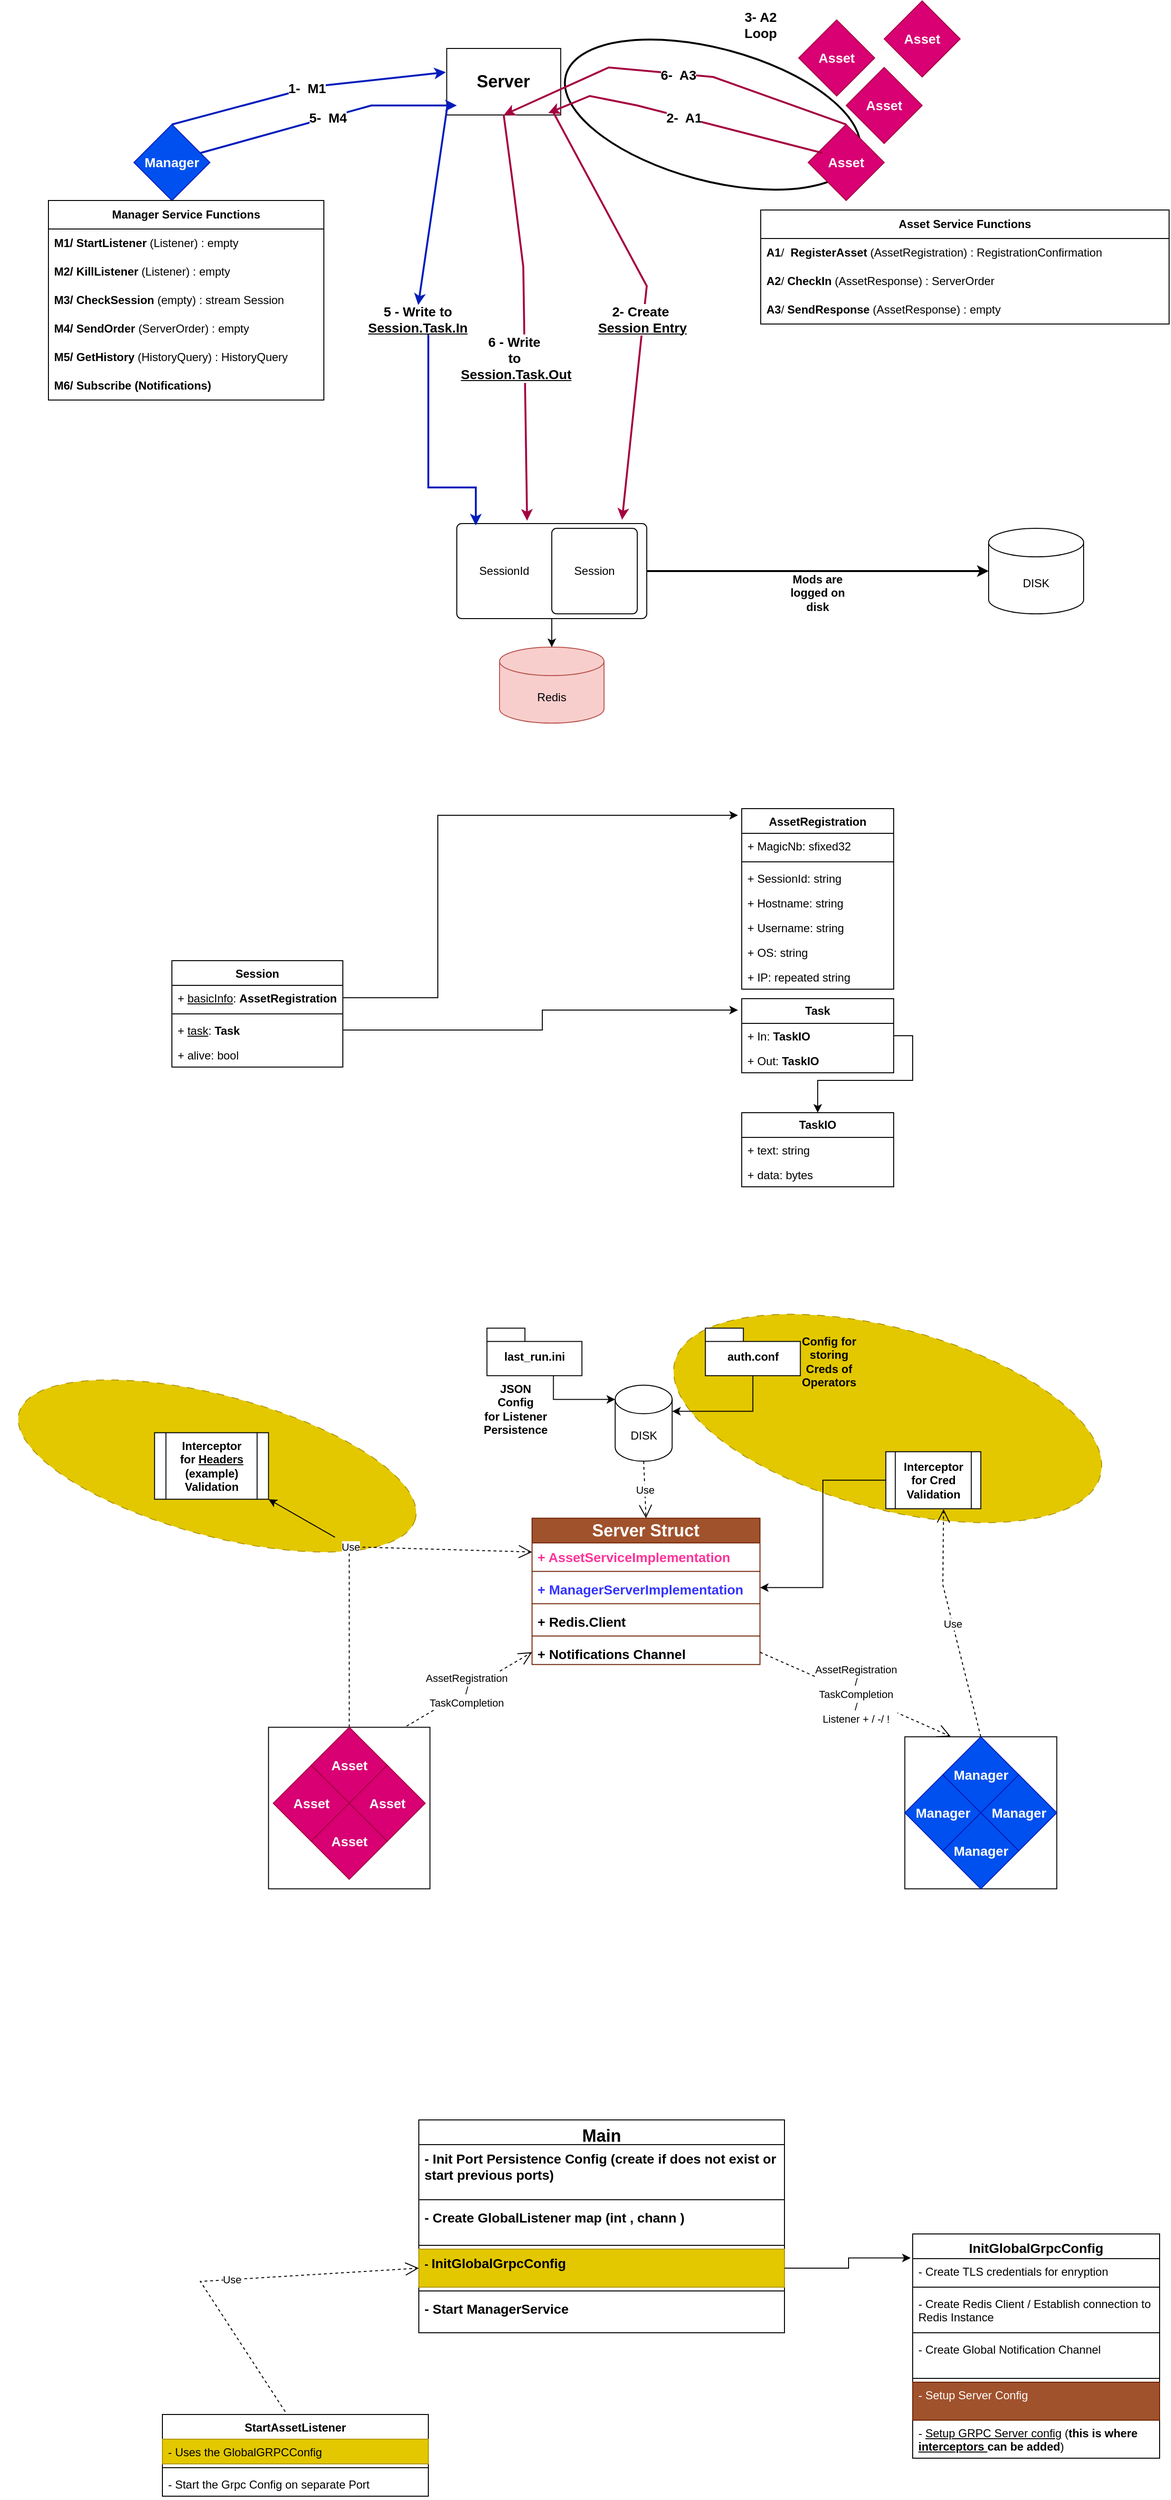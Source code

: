<mxfile version="26.0.7">
  <diagram name="Page-1" id="hRhMChCx9f1M_A5U-m7V">
    <mxGraphModel dx="2269" dy="1331" grid="1" gridSize="10" guides="1" tooltips="1" connect="1" arrows="1" fold="1" page="1" pageScale="1" pageWidth="850" pageHeight="1100" math="0" shadow="0">
      <root>
        <mxCell id="0" />
        <mxCell id="1" parent="0" />
        <mxCell id="L1sHhA5e2apgfSQMHmnj-81" value="" style="group" parent="1" vertex="1" connectable="0">
          <mxGeometry x="410" y="900" width="760" height="398" as="geometry" />
        </mxCell>
        <mxCell id="L1sHhA5e2apgfSQMHmnj-44" value="AssetRegistration" style="swimlane;fontStyle=1;align=center;verticalAlign=top;childLayout=stackLayout;horizontal=1;startSize=26;horizontalStack=0;resizeParent=1;resizeParentMax=0;resizeLast=0;collapsible=1;marginBottom=0;whiteSpace=wrap;html=1;movable=1;resizable=1;rotatable=1;deletable=1;editable=1;locked=0;connectable=1;" parent="L1sHhA5e2apgfSQMHmnj-81" vertex="1">
          <mxGeometry x="600" width="160.0" height="190" as="geometry" />
        </mxCell>
        <mxCell id="L1sHhA5e2apgfSQMHmnj-45" value="+ MagicNb: sfixed32" style="text;strokeColor=none;fillColor=none;align=left;verticalAlign=top;spacingLeft=4;spacingRight=4;overflow=hidden;rotatable=1;points=[[0,0.5],[1,0.5]];portConstraint=eastwest;whiteSpace=wrap;html=1;movable=1;resizable=1;deletable=1;editable=1;locked=0;connectable=1;" parent="L1sHhA5e2apgfSQMHmnj-44" vertex="1">
          <mxGeometry y="26" width="160.0" height="26" as="geometry" />
        </mxCell>
        <mxCell id="L1sHhA5e2apgfSQMHmnj-46" value="" style="line;strokeWidth=1;fillColor=none;align=left;verticalAlign=middle;spacingTop=-1;spacingLeft=3;spacingRight=3;rotatable=1;labelPosition=right;points=[];portConstraint=eastwest;strokeColor=inherit;movable=1;resizable=1;deletable=1;editable=1;locked=0;connectable=1;" parent="L1sHhA5e2apgfSQMHmnj-44" vertex="1">
          <mxGeometry y="52" width="160.0" height="8" as="geometry" />
        </mxCell>
        <mxCell id="L1sHhA5e2apgfSQMHmnj-47" value="+ SessionId: string" style="text;strokeColor=none;fillColor=none;align=left;verticalAlign=top;spacingLeft=4;spacingRight=4;overflow=hidden;rotatable=1;points=[[0,0.5],[1,0.5]];portConstraint=eastwest;whiteSpace=wrap;html=1;movable=1;resizable=1;deletable=1;editable=1;locked=0;connectable=1;" parent="L1sHhA5e2apgfSQMHmnj-44" vertex="1">
          <mxGeometry y="60" width="160.0" height="26" as="geometry" />
        </mxCell>
        <mxCell id="L1sHhA5e2apgfSQMHmnj-54" value="+ Hostname: string" style="text;strokeColor=none;fillColor=none;align=left;verticalAlign=top;spacingLeft=4;spacingRight=4;overflow=hidden;rotatable=1;points=[[0,0.5],[1,0.5]];portConstraint=eastwest;whiteSpace=wrap;html=1;movable=1;resizable=1;deletable=1;editable=1;locked=0;connectable=1;" parent="L1sHhA5e2apgfSQMHmnj-44" vertex="1">
          <mxGeometry y="86" width="160.0" height="26" as="geometry" />
        </mxCell>
        <mxCell id="L1sHhA5e2apgfSQMHmnj-56" value="+ Username: string" style="text;strokeColor=none;fillColor=none;align=left;verticalAlign=top;spacingLeft=4;spacingRight=4;overflow=hidden;rotatable=1;points=[[0,0.5],[1,0.5]];portConstraint=eastwest;whiteSpace=wrap;html=1;movable=1;resizable=1;deletable=1;editable=1;locked=0;connectable=1;" parent="L1sHhA5e2apgfSQMHmnj-44" vertex="1">
          <mxGeometry y="112" width="160.0" height="26" as="geometry" />
        </mxCell>
        <mxCell id="L1sHhA5e2apgfSQMHmnj-61" value="+ OS: string" style="text;strokeColor=none;fillColor=none;align=left;verticalAlign=top;spacingLeft=4;spacingRight=4;overflow=hidden;rotatable=1;points=[[0,0.5],[1,0.5]];portConstraint=eastwest;whiteSpace=wrap;html=1;movable=1;resizable=1;deletable=1;editable=1;locked=0;connectable=1;" parent="L1sHhA5e2apgfSQMHmnj-44" vertex="1">
          <mxGeometry y="138" width="160.0" height="26" as="geometry" />
        </mxCell>
        <mxCell id="L1sHhA5e2apgfSQMHmnj-62" value="+ IP: repeated string" style="text;strokeColor=none;fillColor=none;align=left;verticalAlign=top;spacingLeft=4;spacingRight=4;overflow=hidden;rotatable=1;points=[[0,0.5],[1,0.5]];portConstraint=eastwest;whiteSpace=wrap;html=1;movable=1;resizable=1;deletable=1;editable=1;locked=0;connectable=1;" parent="L1sHhA5e2apgfSQMHmnj-44" vertex="1">
          <mxGeometry y="164" width="160.0" height="26" as="geometry" />
        </mxCell>
        <mxCell id="L1sHhA5e2apgfSQMHmnj-48" value="Session" style="swimlane;fontStyle=1;align=center;verticalAlign=top;childLayout=stackLayout;horizontal=1;startSize=26;horizontalStack=0;resizeParent=1;resizeParentMax=0;resizeLast=0;collapsible=1;marginBottom=0;whiteSpace=wrap;html=1;movable=1;resizable=1;rotatable=1;deletable=1;editable=1;locked=0;connectable=1;" parent="L1sHhA5e2apgfSQMHmnj-81" vertex="1">
          <mxGeometry y="160" width="180.0" height="112" as="geometry" />
        </mxCell>
        <mxCell id="L1sHhA5e2apgfSQMHmnj-49" value="+ &lt;u&gt;basicInfo&lt;/u&gt;: &lt;b&gt;AssetRegistration&lt;/b&gt;" style="text;strokeColor=none;fillColor=none;align=left;verticalAlign=top;spacingLeft=4;spacingRight=4;overflow=hidden;rotatable=1;points=[[0,0.5],[1,0.5]];portConstraint=eastwest;whiteSpace=wrap;html=1;movable=1;resizable=1;deletable=1;editable=1;locked=0;connectable=1;" parent="L1sHhA5e2apgfSQMHmnj-48" vertex="1">
          <mxGeometry y="26" width="180.0" height="26" as="geometry" />
        </mxCell>
        <mxCell id="L1sHhA5e2apgfSQMHmnj-50" value="" style="line;strokeWidth=1;fillColor=none;align=left;verticalAlign=middle;spacingTop=-1;spacingLeft=3;spacingRight=3;rotatable=1;labelPosition=right;points=[];portConstraint=eastwest;strokeColor=inherit;movable=1;resizable=1;deletable=1;editable=1;locked=0;connectable=1;" parent="L1sHhA5e2apgfSQMHmnj-48" vertex="1">
          <mxGeometry y="52" width="180.0" height="8" as="geometry" />
        </mxCell>
        <mxCell id="L1sHhA5e2apgfSQMHmnj-51" value="+ &lt;u&gt;task&lt;/u&gt;: &lt;b&gt;Task&lt;/b&gt;" style="text;strokeColor=none;fillColor=none;align=left;verticalAlign=top;spacingLeft=4;spacingRight=4;overflow=hidden;rotatable=1;points=[[0,0.5],[1,0.5]];portConstraint=eastwest;whiteSpace=wrap;html=1;movable=1;resizable=1;deletable=1;editable=1;locked=0;connectable=1;" parent="L1sHhA5e2apgfSQMHmnj-48" vertex="1">
          <mxGeometry y="60" width="180.0" height="26" as="geometry" />
        </mxCell>
        <mxCell id="L1sHhA5e2apgfSQMHmnj-52" value="&lt;div&gt;+ alive: bool&lt;/div&gt;&lt;div&gt;&lt;br&gt;&lt;/div&gt;" style="text;strokeColor=none;fillColor=none;align=left;verticalAlign=top;spacingLeft=4;spacingRight=4;overflow=hidden;rotatable=1;points=[[0,0.5],[1,0.5]];portConstraint=eastwest;whiteSpace=wrap;html=1;movable=1;resizable=1;deletable=1;editable=1;locked=0;connectable=1;" parent="L1sHhA5e2apgfSQMHmnj-48" vertex="1">
          <mxGeometry y="86" width="180.0" height="26" as="geometry" />
        </mxCell>
        <mxCell id="L1sHhA5e2apgfSQMHmnj-65" value="&lt;b&gt;Task&lt;/b&gt;" style="swimlane;fontStyle=0;childLayout=stackLayout;horizontal=1;startSize=26;fillColor=none;horizontalStack=0;resizeParent=1;resizeParentMax=0;resizeLast=0;collapsible=1;marginBottom=0;whiteSpace=wrap;html=1;movable=1;resizable=1;rotatable=1;deletable=1;editable=1;locked=0;connectable=1;" parent="L1sHhA5e2apgfSQMHmnj-81" vertex="1">
          <mxGeometry x="600" y="200" width="160.0" height="78" as="geometry" />
        </mxCell>
        <mxCell id="L1sHhA5e2apgfSQMHmnj-66" value="+ In: &lt;b&gt;TaskIO&lt;/b&gt;" style="text;strokeColor=none;fillColor=none;align=left;verticalAlign=top;spacingLeft=4;spacingRight=4;overflow=hidden;rotatable=1;points=[[0,0.5],[1,0.5]];portConstraint=eastwest;whiteSpace=wrap;html=1;movable=1;resizable=1;deletable=1;editable=1;locked=0;connectable=1;" parent="L1sHhA5e2apgfSQMHmnj-65" vertex="1">
          <mxGeometry y="26" width="160.0" height="26" as="geometry" />
        </mxCell>
        <mxCell id="L1sHhA5e2apgfSQMHmnj-67" value="+ Out: &lt;b&gt;TaskIO&lt;/b&gt;" style="text;strokeColor=none;fillColor=none;align=left;verticalAlign=top;spacingLeft=4;spacingRight=4;overflow=hidden;rotatable=1;points=[[0,0.5],[1,0.5]];portConstraint=eastwest;whiteSpace=wrap;html=1;movable=1;resizable=1;deletable=1;editable=1;locked=0;connectable=1;" parent="L1sHhA5e2apgfSQMHmnj-65" vertex="1">
          <mxGeometry y="52" width="160.0" height="26" as="geometry" />
        </mxCell>
        <mxCell id="L1sHhA5e2apgfSQMHmnj-70" value="&lt;b&gt;TaskIO&lt;/b&gt;" style="swimlane;fontStyle=0;childLayout=stackLayout;horizontal=1;startSize=26;fillColor=none;horizontalStack=0;resizeParent=1;resizeParentMax=0;resizeLast=0;collapsible=1;marginBottom=0;whiteSpace=wrap;html=1;movable=1;resizable=1;rotatable=1;deletable=1;editable=1;locked=0;connectable=1;" parent="L1sHhA5e2apgfSQMHmnj-81" vertex="1">
          <mxGeometry x="600" y="320" width="160.0" height="78" as="geometry" />
        </mxCell>
        <mxCell id="L1sHhA5e2apgfSQMHmnj-71" value="&lt;div&gt;+ text: string&lt;/div&gt;" style="text;strokeColor=none;fillColor=none;align=left;verticalAlign=top;spacingLeft=4;spacingRight=4;overflow=hidden;rotatable=1;points=[[0,0.5],[1,0.5]];portConstraint=eastwest;whiteSpace=wrap;html=1;movable=1;resizable=1;deletable=1;editable=1;locked=0;connectable=1;" parent="L1sHhA5e2apgfSQMHmnj-70" vertex="1">
          <mxGeometry y="26" width="160.0" height="26" as="geometry" />
        </mxCell>
        <mxCell id="L1sHhA5e2apgfSQMHmnj-72" value="+ data: bytes" style="text;strokeColor=none;fillColor=none;align=left;verticalAlign=top;spacingLeft=4;spacingRight=4;overflow=hidden;rotatable=1;points=[[0,0.5],[1,0.5]];portConstraint=eastwest;whiteSpace=wrap;html=1;movable=1;resizable=1;deletable=1;editable=1;locked=0;connectable=1;" parent="L1sHhA5e2apgfSQMHmnj-70" vertex="1">
          <mxGeometry y="52" width="160.0" height="26" as="geometry" />
        </mxCell>
        <mxCell id="L1sHhA5e2apgfSQMHmnj-69" style="edgeStyle=orthogonalEdgeStyle;rounded=0;orthogonalLoop=1;jettySize=auto;html=1;exitX=1;exitY=0.5;exitDx=0;exitDy=0;entryX=0.5;entryY=0;entryDx=0;entryDy=0;movable=1;resizable=1;rotatable=1;deletable=1;editable=1;locked=0;connectable=1;" parent="L1sHhA5e2apgfSQMHmnj-81" source="L1sHhA5e2apgfSQMHmnj-66" target="L1sHhA5e2apgfSQMHmnj-70" edge="1">
          <mxGeometry relative="1" as="geometry">
            <mxPoint x="660" y="330" as="targetPoint" />
          </mxGeometry>
        </mxCell>
        <mxCell id="L1sHhA5e2apgfSQMHmnj-75" style="edgeStyle=orthogonalEdgeStyle;rounded=0;orthogonalLoop=1;jettySize=auto;html=1;exitX=1;exitY=0.5;exitDx=0;exitDy=0;entryX=-0.025;entryY=0.037;entryDx=0;entryDy=0;entryPerimeter=0;movable=1;resizable=1;rotatable=1;deletable=1;editable=1;locked=0;connectable=1;" parent="L1sHhA5e2apgfSQMHmnj-81" source="L1sHhA5e2apgfSQMHmnj-49" target="L1sHhA5e2apgfSQMHmnj-44" edge="1">
          <mxGeometry relative="1" as="geometry">
            <mxPoint x="280" as="targetPoint" />
            <Array as="points">
              <mxPoint x="280" y="199" />
              <mxPoint x="280" y="7" />
            </Array>
          </mxGeometry>
        </mxCell>
        <mxCell id="L1sHhA5e2apgfSQMHmnj-76" style="edgeStyle=orthogonalEdgeStyle;rounded=0;orthogonalLoop=1;jettySize=auto;html=1;exitX=1;exitY=0.5;exitDx=0;exitDy=0;entryX=-0.025;entryY=0.154;entryDx=0;entryDy=0;entryPerimeter=0;movable=1;resizable=1;rotatable=1;deletable=1;editable=1;locked=0;connectable=1;" parent="L1sHhA5e2apgfSQMHmnj-81" source="L1sHhA5e2apgfSQMHmnj-51" target="L1sHhA5e2apgfSQMHmnj-65" edge="1">
          <mxGeometry relative="1" as="geometry" />
        </mxCell>
        <mxCell id="Y-9XcGLkuuKGtZFXTnBI-65" value="" style="group" parent="1" vertex="1" connectable="0">
          <mxGeometry x="280" y="50" width="1180" height="760" as="geometry" />
        </mxCell>
        <mxCell id="L1sHhA5e2apgfSQMHmnj-92" value="" style="ellipse;whiteSpace=wrap;html=1;rotation=15;strokeWidth=2;" parent="Y-9XcGLkuuKGtZFXTnBI-65" vertex="1">
          <mxGeometry x="539.37" y="50" width="320" height="139.24" as="geometry" />
        </mxCell>
        <mxCell id="L1sHhA5e2apgfSQMHmnj-1" value="&lt;font style=&quot;font-size: 18px;&quot;&gt;&lt;b&gt;Server&lt;/b&gt;&lt;/font&gt;" style="rounded=0;whiteSpace=wrap;html=1;" parent="Y-9XcGLkuuKGtZFXTnBI-65" vertex="1">
          <mxGeometry x="419.37" y="50" width="120" height="70" as="geometry" />
        </mxCell>
        <mxCell id="L1sHhA5e2apgfSQMHmnj-2" value="&lt;div&gt;&lt;b&gt;&lt;font style=&quot;font-size: 14px;&quot;&gt;Asset&lt;/font&gt;&lt;/b&gt;&lt;/div&gt;" style="rhombus;whiteSpace=wrap;html=1;fillColor=#d80073;fontColor=#ffffff;strokeColor=#A50040;" parent="Y-9XcGLkuuKGtZFXTnBI-65" vertex="1">
          <mxGeometry x="800" y="130" width="80" height="80" as="geometry" />
        </mxCell>
        <mxCell id="L1sHhA5e2apgfSQMHmnj-3" value="&lt;div&gt;&lt;font style=&quot;font-size: 14px;&quot;&gt;&lt;b&gt;Manager&lt;/b&gt;&lt;/font&gt;&lt;/div&gt;" style="rhombus;whiteSpace=wrap;html=1;fillColor=#0050ef;fontColor=#ffffff;strokeColor=#001DBC;" parent="Y-9XcGLkuuKGtZFXTnBI-65" vertex="1">
          <mxGeometry x="90" y="130" width="80" height="80" as="geometry" />
        </mxCell>
        <mxCell id="L1sHhA5e2apgfSQMHmnj-4" value="Redis" style="shape=cylinder3;whiteSpace=wrap;html=1;boundedLbl=1;backgroundOutline=1;size=15;fillColor=#f8cecc;strokeColor=#b85450;" parent="Y-9XcGLkuuKGtZFXTnBI-65" vertex="1">
          <mxGeometry x="475" y="680" width="110" height="80" as="geometry" />
        </mxCell>
        <UserObject label="&lt;b&gt;Asset Service Functions&lt;/b&gt;" link="https://github.com/maroueneessid/C2-POC/blob/main/proto_defs/common/common.proto" id="L1sHhA5e2apgfSQMHmnj-7">
          <mxCell style="swimlane;fontStyle=0;childLayout=stackLayout;horizontal=1;startSize=30;horizontalStack=0;resizeParent=1;resizeParentMax=0;resizeLast=0;collapsible=1;marginBottom=0;whiteSpace=wrap;html=1;" parent="Y-9XcGLkuuKGtZFXTnBI-65" vertex="1">
            <mxGeometry x="750" y="220" width="430" height="120" as="geometry" />
          </mxCell>
        </UserObject>
        <mxCell id="L1sHhA5e2apgfSQMHmnj-8" value="&lt;b&gt;A1&lt;/b&gt;/&amp;nbsp; &lt;b&gt;RegisterAsset&lt;/b&gt; (AssetRegistration) : RegistrationConfirmation" style="text;strokeColor=none;fillColor=none;align=left;verticalAlign=middle;spacingLeft=4;spacingRight=4;overflow=hidden;points=[[0,0.5],[1,0.5]];portConstraint=eastwest;rotatable=0;whiteSpace=wrap;html=1;" parent="L1sHhA5e2apgfSQMHmnj-7" vertex="1">
          <mxGeometry y="30" width="430" height="30" as="geometry" />
        </mxCell>
        <mxCell id="L1sHhA5e2apgfSQMHmnj-9" value="&lt;b&gt;A2&lt;/b&gt;/ &lt;b&gt;CheckIn&lt;/b&gt; (AssetResponse) : ServerOrder" style="text;strokeColor=none;fillColor=none;align=left;verticalAlign=middle;spacingLeft=4;spacingRight=4;overflow=hidden;points=[[0,0.5],[1,0.5]];portConstraint=eastwest;rotatable=0;whiteSpace=wrap;html=1;" parent="L1sHhA5e2apgfSQMHmnj-7" vertex="1">
          <mxGeometry y="60" width="430" height="30" as="geometry" />
        </mxCell>
        <mxCell id="L1sHhA5e2apgfSQMHmnj-24" value="&lt;b&gt;A3&lt;/b&gt;/ &lt;b&gt;SendResponse &lt;/b&gt;(AssetResponse) : empty" style="text;strokeColor=none;fillColor=none;align=left;verticalAlign=middle;spacingLeft=4;spacingRight=4;overflow=hidden;points=[[0,0.5],[1,0.5]];portConstraint=eastwest;rotatable=0;whiteSpace=wrap;html=1;" parent="L1sHhA5e2apgfSQMHmnj-7" vertex="1">
          <mxGeometry y="90" width="430" height="30" as="geometry" />
        </mxCell>
        <UserObject label="&lt;b&gt;Manager Service Functions&lt;br&gt;&lt;/b&gt;" link="https://github.com/maroueneessid/C2-POC/blob/main/proto_defs/manager/manager.proto" linkTarget="_blank" id="L1sHhA5e2apgfSQMHmnj-11">
          <mxCell style="swimlane;fontStyle=0;childLayout=stackLayout;horizontal=1;startSize=30;horizontalStack=0;resizeParent=1;resizeParentMax=0;resizeLast=0;collapsible=1;marginBottom=0;whiteSpace=wrap;html=1;" parent="Y-9XcGLkuuKGtZFXTnBI-65" vertex="1">
            <mxGeometry y="210" width="290" height="210" as="geometry" />
          </mxCell>
        </UserObject>
        <mxCell id="L1sHhA5e2apgfSQMHmnj-13" value="&lt;b&gt;M1/ StartListener &lt;/b&gt;(Listener) : empty" style="text;strokeColor=none;fillColor=none;align=left;verticalAlign=middle;spacingLeft=4;spacingRight=4;overflow=hidden;points=[[0,0.5],[1,0.5]];portConstraint=eastwest;rotatable=0;whiteSpace=wrap;html=1;" parent="L1sHhA5e2apgfSQMHmnj-11" vertex="1">
          <mxGeometry y="30" width="290" height="30" as="geometry" />
        </mxCell>
        <mxCell id="L1sHhA5e2apgfSQMHmnj-14" value="&lt;b&gt;M2/ KillListener&lt;/b&gt;&lt;b&gt; &lt;/b&gt;(Listener) : empty" style="text;strokeColor=none;fillColor=none;align=left;verticalAlign=middle;spacingLeft=4;spacingRight=4;overflow=hidden;points=[[0,0.5],[1,0.5]];portConstraint=eastwest;rotatable=0;whiteSpace=wrap;html=1;" parent="L1sHhA5e2apgfSQMHmnj-11" vertex="1">
          <mxGeometry y="60" width="290" height="30" as="geometry" />
        </mxCell>
        <mxCell id="L1sHhA5e2apgfSQMHmnj-10" value="&lt;b&gt;M3/ CheckSession &lt;/b&gt;(empty) : stream Session" style="text;strokeColor=none;fillColor=none;align=left;verticalAlign=middle;spacingLeft=4;spacingRight=4;overflow=hidden;points=[[0,0.5],[1,0.5]];portConstraint=eastwest;rotatable=0;whiteSpace=wrap;html=1;" parent="L1sHhA5e2apgfSQMHmnj-11" vertex="1">
          <mxGeometry y="90" width="290" height="30" as="geometry" />
        </mxCell>
        <mxCell id="L1sHhA5e2apgfSQMHmnj-12" value="&lt;b&gt;M4/ SendOrder &lt;/b&gt;(ServerOrder) : empty" style="text;strokeColor=none;fillColor=none;align=left;verticalAlign=middle;spacingLeft=4;spacingRight=4;overflow=hidden;points=[[0,0.5],[1,0.5]];portConstraint=eastwest;rotatable=0;whiteSpace=wrap;html=1;" parent="L1sHhA5e2apgfSQMHmnj-11" vertex="1">
          <mxGeometry y="120" width="290" height="30" as="geometry" />
        </mxCell>
        <mxCell id="L1sHhA5e2apgfSQMHmnj-19" value="&lt;b&gt;M5/ GetHistory&lt;/b&gt; (HistoryQuery) : HistoryQuery" style="text;strokeColor=none;fillColor=none;align=left;verticalAlign=middle;spacingLeft=4;spacingRight=4;overflow=hidden;points=[[0,0.5],[1,0.5]];portConstraint=eastwest;rotatable=0;whiteSpace=wrap;html=1;" parent="L1sHhA5e2apgfSQMHmnj-11" vertex="1">
          <mxGeometry y="150" width="290" height="30" as="geometry" />
        </mxCell>
        <mxCell id="L1sHhA5e2apgfSQMHmnj-20" value="&lt;b&gt;M6/ Subscribe (Notifications)&lt;/b&gt;" style="text;strokeColor=none;fillColor=none;align=left;verticalAlign=middle;spacingLeft=4;spacingRight=4;overflow=hidden;points=[[0,0.5],[1,0.5]];portConstraint=eastwest;rotatable=0;whiteSpace=wrap;html=1;" parent="L1sHhA5e2apgfSQMHmnj-11" vertex="1">
          <mxGeometry y="180" width="290" height="30" as="geometry" />
        </mxCell>
        <mxCell id="L1sHhA5e2apgfSQMHmnj-33" value="" style="endArrow=classic;html=1;rounded=0;entryX=0.892;entryY=0.971;entryDx=0;entryDy=0;exitX=0.188;exitY=0.375;exitDx=0;exitDy=0;strokeWidth=2;fillColor=#d80073;strokeColor=#A50040;entryPerimeter=0;exitPerimeter=0;" parent="Y-9XcGLkuuKGtZFXTnBI-65" source="L1sHhA5e2apgfSQMHmnj-2" target="L1sHhA5e2apgfSQMHmnj-1" edge="1">
          <mxGeometry relative="1" as="geometry">
            <mxPoint x="840" y="135" as="sourcePoint" />
            <mxPoint x="550" y="72.5" as="targetPoint" />
            <Array as="points">
              <mxPoint x="620" y="110" />
              <mxPoint x="570" y="100" />
            </Array>
          </mxGeometry>
        </mxCell>
        <mxCell id="L1sHhA5e2apgfSQMHmnj-34" value="&lt;font style=&quot;font-size: 14px;&quot;&gt;&lt;b&gt;&lt;font&gt;2-&amp;nbsp; A1&lt;/font&gt;&lt;/b&gt;&lt;/font&gt;" style="edgeLabel;resizable=0;html=1;;align=center;verticalAlign=middle;" parent="L1sHhA5e2apgfSQMHmnj-33" connectable="0" vertex="1">
          <mxGeometry relative="1" as="geometry">
            <mxPoint x="-1" as="offset" />
          </mxGeometry>
        </mxCell>
        <mxCell id="L1sHhA5e2apgfSQMHmnj-37" value="" style="endArrow=classic;html=1;rounded=0;entryX=0.87;entryY=-0.04;entryDx=0;entryDy=0;strokeWidth=2;fillColor=#d80073;strokeColor=#A50040;entryPerimeter=0;exitX=0.93;exitY=0.943;exitDx=0;exitDy=0;exitPerimeter=0;" parent="Y-9XcGLkuuKGtZFXTnBI-65" source="L1sHhA5e2apgfSQMHmnj-1" target="L1sHhA5e2apgfSQMHmnj-116" edge="1">
          <mxGeometry relative="1" as="geometry">
            <mxPoint x="550" y="130" as="sourcePoint" />
            <mxPoint x="613" y="548" as="targetPoint" />
            <Array as="points">
              <mxPoint x="630" y="300" />
            </Array>
          </mxGeometry>
        </mxCell>
        <mxCell id="L1sHhA5e2apgfSQMHmnj-38" value="&lt;div&gt;&lt;font style=&quot;font-size: 14px;&quot;&gt;&lt;b&gt;&lt;font&gt;2-&lt;/font&gt; Create&amp;nbsp;&lt;/b&gt;&lt;font&gt;&lt;font&gt;&lt;b&gt;&lt;br&gt;&lt;/b&gt;&lt;/font&gt;&lt;/font&gt;&lt;/font&gt;&lt;/div&gt;&lt;div&gt;&lt;u&gt;&lt;font style=&quot;font-size: 14px;&quot;&gt;&lt;b&gt;Session Entry&lt;/b&gt;&lt;font&gt;&lt;b&gt; &lt;/b&gt;&lt;/font&gt;&lt;/font&gt;&lt;/u&gt;&lt;/div&gt;" style="edgeLabel;resizable=0;html=1;;align=center;verticalAlign=middle;" parent="L1sHhA5e2apgfSQMHmnj-37" connectable="0" vertex="1">
          <mxGeometry relative="1" as="geometry">
            <mxPoint x="-3" y="16" as="offset" />
          </mxGeometry>
        </mxCell>
        <mxCell id="L1sHhA5e2apgfSQMHmnj-41" value="" style="endArrow=classic;html=1;rounded=0;entryX=-0.008;entryY=0.357;entryDx=0;entryDy=0;strokeWidth=2;fillColor=#0050ef;strokeColor=#001DBC;entryPerimeter=0;" parent="Y-9XcGLkuuKGtZFXTnBI-65" target="L1sHhA5e2apgfSQMHmnj-1" edge="1">
          <mxGeometry relative="1" as="geometry">
            <mxPoint x="130" y="130" as="sourcePoint" />
            <mxPoint x="230" y="130" as="targetPoint" />
            <Array as="points">
              <mxPoint x="280" y="90" />
            </Array>
          </mxGeometry>
        </mxCell>
        <mxCell id="L1sHhA5e2apgfSQMHmnj-42" value="&lt;font style=&quot;font-size: 14px;&quot;&gt;&lt;b&gt;1-&amp;nbsp; M1&lt;/b&gt;&lt;/font&gt;" style="edgeLabel;resizable=0;html=1;;align=center;verticalAlign=middle;" parent="L1sHhA5e2apgfSQMHmnj-41" connectable="0" vertex="1">
          <mxGeometry relative="1" as="geometry" />
        </mxCell>
        <mxCell id="L1sHhA5e2apgfSQMHmnj-98" value="" style="endArrow=classic;html=1;rounded=0;exitX=0.875;exitY=0.375;exitDx=0;exitDy=0;exitPerimeter=0;strokeWidth=2;fillColor=#0050ef;strokeColor=#001DBC;" parent="Y-9XcGLkuuKGtZFXTnBI-65" source="L1sHhA5e2apgfSQMHmnj-3" edge="1">
          <mxGeometry relative="1" as="geometry">
            <mxPoint x="170" y="159.24" as="sourcePoint" />
            <mxPoint x="430" y="110" as="targetPoint" />
            <Array as="points">
              <mxPoint x="340" y="110" />
            </Array>
          </mxGeometry>
        </mxCell>
        <mxCell id="L1sHhA5e2apgfSQMHmnj-99" value="&lt;b&gt;&lt;font style=&quot;font-size: 14px;&quot;&gt;5-&lt;font&gt;&amp;nbsp; &lt;/font&gt;&lt;font&gt;M4&lt;/font&gt;&lt;/font&gt;&lt;/b&gt;" style="edgeLabel;resizable=0;html=1;;align=center;verticalAlign=middle;" parent="L1sHhA5e2apgfSQMHmnj-98" connectable="0" vertex="1">
          <mxGeometry relative="1" as="geometry" />
        </mxCell>
        <UserObject label="" link="https://github.com/maroueneessid/C2-POC/blob/main/server/server_log_utils.go" linkTarget="_blank" id="L1sHhA5e2apgfSQMHmnj-116">
          <mxCell style="rounded=1;absoluteArcSize=1;html=1;arcSize=10;" parent="Y-9XcGLkuuKGtZFXTnBI-65" vertex="1">
            <mxGeometry x="430" y="550" width="200" height="100" as="geometry" />
          </mxCell>
        </UserObject>
        <mxCell id="L1sHhA5e2apgfSQMHmnj-117" value="SessionId" style="html=1;shape=mxgraph.er.anchor;whiteSpace=wrap;" parent="L1sHhA5e2apgfSQMHmnj-116" vertex="1">
          <mxGeometry width="100" height="100" as="geometry" />
        </mxCell>
        <mxCell id="L1sHhA5e2apgfSQMHmnj-118" value="&lt;div&gt;Session&lt;/div&gt;" style="rounded=1;absoluteArcSize=1;html=1;arcSize=10;whiteSpace=wrap;points=[];strokeColor=inherit;fillColor=inherit;" parent="L1sHhA5e2apgfSQMHmnj-116" vertex="1">
          <mxGeometry x="100" y="5" width="90" height="90" as="geometry" />
        </mxCell>
        <mxCell id="L1sHhA5e2apgfSQMHmnj-120" style="edgeStyle=orthogonalEdgeStyle;rounded=0;orthogonalLoop=1;jettySize=auto;html=1;exitX=0.5;exitY=1;exitDx=0;exitDy=0;entryX=0.5;entryY=0;entryDx=0;entryDy=0;entryPerimeter=0;" parent="Y-9XcGLkuuKGtZFXTnBI-65" source="L1sHhA5e2apgfSQMHmnj-116" target="L1sHhA5e2apgfSQMHmnj-4" edge="1">
          <mxGeometry relative="1" as="geometry">
            <mxPoint x="540" y="610" as="targetPoint" />
          </mxGeometry>
        </mxCell>
        <mxCell id="L1sHhA5e2apgfSQMHmnj-121" value="" style="endArrow=classic;html=1;rounded=0;entryX=0.5;entryY=1;entryDx=0;entryDy=0;exitX=0.5;exitY=0;exitDx=0;exitDy=0;strokeWidth=2;fillColor=#d80073;strokeColor=#A50040;" parent="Y-9XcGLkuuKGtZFXTnBI-65" source="L1sHhA5e2apgfSQMHmnj-2" target="L1sHhA5e2apgfSQMHmnj-1" edge="1">
          <mxGeometry relative="1" as="geometry">
            <mxPoint x="690" y="110" as="sourcePoint" />
            <mxPoint x="790" y="110" as="targetPoint" />
            <Array as="points">
              <mxPoint x="700" y="80" />
              <mxPoint x="590" y="70" />
            </Array>
          </mxGeometry>
        </mxCell>
        <mxCell id="L1sHhA5e2apgfSQMHmnj-122" value="Label" style="edgeLabel;resizable=0;html=1;;align=center;verticalAlign=middle;" parent="L1sHhA5e2apgfSQMHmnj-121" connectable="0" vertex="1">
          <mxGeometry relative="1" as="geometry" />
        </mxCell>
        <mxCell id="L1sHhA5e2apgfSQMHmnj-123" value="&lt;b&gt;&lt;font style=&quot;font-size: 14px;&quot;&gt;6-&amp;nbsp; A3&lt;/font&gt;&lt;/b&gt;" style="edgeLabel;html=1;align=center;verticalAlign=middle;resizable=0;points=[];" parent="L1sHhA5e2apgfSQMHmnj-121" vertex="1" connectable="0">
          <mxGeometry x="-0.024" y="1" relative="1" as="geometry">
            <mxPoint as="offset" />
          </mxGeometry>
        </mxCell>
        <mxCell id="L1sHhA5e2apgfSQMHmnj-135" value="" style="curved=1;endArrow=classic;html=1;rounded=0;entryX=0.5;entryY=0;entryDx=0;entryDy=0;strokeWidth=2;fillColor=#0050ef;strokeColor=#001DBC;" parent="Y-9XcGLkuuKGtZFXTnBI-65" target="L1sHhA5e2apgfSQMHmnj-134" edge="1">
          <mxGeometry width="50" height="50" relative="1" as="geometry">
            <mxPoint x="420" y="111" as="sourcePoint" />
            <mxPoint x="430" y="451" as="targetPoint" />
            <Array as="points" />
          </mxGeometry>
        </mxCell>
        <mxCell id="L1sHhA5e2apgfSQMHmnj-136" style="edgeStyle=orthogonalEdgeStyle;rounded=0;orthogonalLoop=1;jettySize=auto;html=1;entryX=0.2;entryY=0.02;entryDx=0;entryDy=0;entryPerimeter=0;strokeWidth=2;fillColor=#0050ef;strokeColor=#001DBC;" parent="Y-9XcGLkuuKGtZFXTnBI-65" source="L1sHhA5e2apgfSQMHmnj-134" target="L1sHhA5e2apgfSQMHmnj-117" edge="1">
          <mxGeometry relative="1" as="geometry">
            <mxPoint x="410" y="160" as="targetPoint" />
            <Array as="points">
              <mxPoint x="400" y="512" />
            </Array>
          </mxGeometry>
        </mxCell>
        <mxCell id="L1sHhA5e2apgfSQMHmnj-134" value="&lt;div&gt;&lt;font style=&quot;font-size: 14px;&quot;&gt;&lt;b&gt;&lt;font&gt;5 - Write to &lt;u&gt;Session.Task.In&lt;/u&gt;&lt;/font&gt;&lt;/b&gt;&lt;/font&gt;&lt;/div&gt;" style="text;html=1;align=center;verticalAlign=middle;whiteSpace=wrap;rounded=0;" parent="Y-9XcGLkuuKGtZFXTnBI-65" vertex="1">
          <mxGeometry x="359.37" y="320" width="60" height="30" as="geometry" />
        </mxCell>
        <mxCell id="L1sHhA5e2apgfSQMHmnj-137" value="&lt;b&gt;&lt;font style=&quot;font-size: 14px;&quot;&gt;3- A2 Loop&lt;br&gt;&lt;/font&gt;&lt;/b&gt;" style="text;html=1;align=center;verticalAlign=middle;whiteSpace=wrap;rounded=0;" parent="Y-9XcGLkuuKGtZFXTnBI-65" vertex="1">
          <mxGeometry x="720" y="10" width="60" height="30" as="geometry" />
        </mxCell>
        <mxCell id="L1sHhA5e2apgfSQMHmnj-138" value="" style="endArrow=classic;html=1;rounded=0;entryX=0.74;entryY=-0.03;entryDx=0;entryDy=0;strokeWidth=2;fillColor=#d80073;strokeColor=#A50040;entryPerimeter=0;exitX=0.5;exitY=1;exitDx=0;exitDy=0;" parent="Y-9XcGLkuuKGtZFXTnBI-65" source="L1sHhA5e2apgfSQMHmnj-1" target="L1sHhA5e2apgfSQMHmnj-117" edge="1">
          <mxGeometry relative="1" as="geometry">
            <mxPoint x="539.37" y="120" as="sourcePoint" />
            <mxPoint x="639.37" y="120" as="targetPoint" />
            <Array as="points">
              <mxPoint x="490" y="200" />
              <mxPoint x="500" y="280" />
            </Array>
          </mxGeometry>
        </mxCell>
        <mxCell id="L1sHhA5e2apgfSQMHmnj-139" value="&lt;div&gt;&lt;font style=&quot;font-size: 14px;&quot;&gt;&lt;b&gt;6 - Write&amp;nbsp;&lt;/b&gt;&lt;/font&gt;&lt;/div&gt;&lt;div&gt;&lt;font style=&quot;font-size: 14px;&quot;&gt;&lt;b&gt;to&lt;/b&gt;&lt;/font&gt;&lt;font style=&quot;font-size: 12px;&quot;&gt;&lt;b&gt;&amp;nbsp;&lt;/b&gt;&lt;/font&gt;&lt;/div&gt;&lt;div&gt;&lt;u&gt;&lt;font style=&quot;font-size: 14px;&quot;&gt;&lt;b&gt;Session.Task.Out&lt;/b&gt;&lt;/font&gt;&lt;/u&gt;&lt;/div&gt;" style="edgeLabel;resizable=0;html=1;;align=center;verticalAlign=middle;" parent="L1sHhA5e2apgfSQMHmnj-138" connectable="0" vertex="1">
          <mxGeometry relative="1" as="geometry">
            <mxPoint x="-9" y="43" as="offset" />
          </mxGeometry>
        </mxCell>
        <mxCell id="2IAenoGxtPdQTH8_QoVO-1" value="DISK" style="shape=cylinder3;whiteSpace=wrap;html=1;boundedLbl=1;backgroundOutline=1;size=15;" parent="Y-9XcGLkuuKGtZFXTnBI-65" vertex="1">
          <mxGeometry x="990" y="555" width="100" height="90" as="geometry" />
        </mxCell>
        <mxCell id="2IAenoGxtPdQTH8_QoVO-2" style="edgeStyle=orthogonalEdgeStyle;rounded=0;orthogonalLoop=1;jettySize=auto;html=1;strokeWidth=2;exitX=1;exitY=0.5;exitDx=0;exitDy=0;" parent="Y-9XcGLkuuKGtZFXTnBI-65" source="L1sHhA5e2apgfSQMHmnj-116" target="2IAenoGxtPdQTH8_QoVO-1" edge="1">
          <mxGeometry relative="1" as="geometry">
            <mxPoint x="660" y="600" as="sourcePoint" />
          </mxGeometry>
        </mxCell>
        <mxCell id="2IAenoGxtPdQTH8_QoVO-3" value="&lt;div&gt;&lt;b&gt;Mods are logged on disk&lt;/b&gt;&lt;/div&gt;&lt;div&gt;&lt;b&gt;&lt;br&gt;&lt;/b&gt;&lt;/div&gt;" style="text;html=1;align=center;verticalAlign=middle;whiteSpace=wrap;rounded=0;" parent="Y-9XcGLkuuKGtZFXTnBI-65" vertex="1">
          <mxGeometry x="780" y="615" width="60" height="30" as="geometry" />
        </mxCell>
        <mxCell id="Y-9XcGLkuuKGtZFXTnBI-53" value="&lt;div&gt;&lt;b&gt;&lt;font style=&quot;font-size: 14px;&quot;&gt;Asset&lt;/font&gt;&lt;/b&gt;&lt;/div&gt;" style="rhombus;whiteSpace=wrap;html=1;fillColor=#d80073;fontColor=#ffffff;strokeColor=#A50040;" parent="Y-9XcGLkuuKGtZFXTnBI-65" vertex="1">
          <mxGeometry x="840" y="70" width="80" height="80" as="geometry" />
        </mxCell>
        <mxCell id="Y-9XcGLkuuKGtZFXTnBI-54" value="&lt;div&gt;&lt;b&gt;&lt;font style=&quot;font-size: 14px;&quot;&gt;Asset&lt;/font&gt;&lt;/b&gt;&lt;/div&gt;" style="rhombus;whiteSpace=wrap;html=1;fillColor=#d80073;fontColor=#ffffff;strokeColor=#A50040;" parent="Y-9XcGLkuuKGtZFXTnBI-65" vertex="1">
          <mxGeometry x="790" y="20" width="80" height="80" as="geometry" />
        </mxCell>
        <mxCell id="Y-9XcGLkuuKGtZFXTnBI-55" value="&lt;div&gt;&lt;b&gt;&lt;font style=&quot;font-size: 14px;&quot;&gt;Asset&lt;/font&gt;&lt;/b&gt;&lt;/div&gt;" style="rhombus;whiteSpace=wrap;html=1;fillColor=#d80073;fontColor=#ffffff;strokeColor=#A50040;" parent="Y-9XcGLkuuKGtZFXTnBI-65" vertex="1">
          <mxGeometry x="880" width="80" height="80" as="geometry" />
        </mxCell>
        <mxCell id="QidOpAaWE9v4XLsH6Gb5-11" value="" style="group" parent="1" vertex="1" connectable="0">
          <mxGeometry x="230.001" y="1390.003" width="1182.245" height="646.787" as="geometry" />
        </mxCell>
        <mxCell id="QidOpAaWE9v4XLsH6Gb5-4" value="" style="ellipse;whiteSpace=wrap;html=1;rotation=15;dashed=1;dashPattern=8 8;fillColor=#e3c800;fontColor=#000000;strokeColor=#B09500;" parent="QidOpAaWE9v4XLsH6Gb5-11" vertex="1">
          <mxGeometry x="11.729" y="128.037" width="431.91" height="147.5" as="geometry" />
        </mxCell>
        <mxCell id="Y-9XcGLkuuKGtZFXTnBI-108" value="" style="ellipse;whiteSpace=wrap;html=1;rotation=15;dashed=1;dashPattern=8 8;fillColor=#e3c800;fontColor=#000000;strokeColor=#B09500;" parent="QidOpAaWE9v4XLsH6Gb5-11" vertex="1">
          <mxGeometry x="701.729" y="56.787" width="463.83" height="190" as="geometry" />
        </mxCell>
        <UserObject label="&lt;b&gt;&lt;font style=&quot;font-size: 18px;&quot;&gt;Server Struct&lt;/font&gt;&lt;/b&gt;" link="https://github.com/maroueneessid/C2-POC/tree/main/server" linkTarget="_blank" id="Y-9XcGLkuuKGtZFXTnBI-5">
          <mxCell style="swimlane;fontStyle=0;childLayout=stackLayout;horizontal=1;startSize=26;fillColor=#a0522d;horizontalStack=0;resizeParent=1;resizeParentMax=0;resizeLast=0;collapsible=1;marginBottom=0;whiteSpace=wrap;html=1;strokeColor=#6D1F00;fontColor=#ffffff;" parent="QidOpAaWE9v4XLsH6Gb5-11" vertex="1">
            <mxGeometry x="559.229" y="256.787" width="240" height="154" as="geometry" />
          </mxCell>
        </UserObject>
        <mxCell id="Y-9XcGLkuuKGtZFXTnBI-6" value="&lt;b style=&quot;color: rgb(255, 51, 153);&quot;&gt;&lt;font style=&quot;font-size: 14px;&quot;&gt;+ AssetServiceImplementation&lt;/font&gt;&lt;/b&gt;" style="text;strokeColor=none;fillColor=none;align=left;verticalAlign=top;spacingLeft=4;spacingRight=4;overflow=hidden;rotatable=0;points=[[0,0.5],[1,0.5]];portConstraint=eastwest;whiteSpace=wrap;html=1;" parent="Y-9XcGLkuuKGtZFXTnBI-5" vertex="1">
          <mxGeometry y="26" width="240" height="26" as="geometry" />
        </mxCell>
        <mxCell id="Y-9XcGLkuuKGtZFXTnBI-104" value="" style="line;strokeWidth=1;fillColor=none;align=left;verticalAlign=middle;spacingTop=-1;spacingLeft=3;spacingRight=3;rotatable=0;labelPosition=right;points=[];portConstraint=eastwest;strokeColor=inherit;" parent="Y-9XcGLkuuKGtZFXTnBI-5" vertex="1">
          <mxGeometry y="52" width="240" height="8" as="geometry" />
        </mxCell>
        <mxCell id="Y-9XcGLkuuKGtZFXTnBI-7" value="&lt;b style=&quot;color: rgb(51, 51, 255);&quot;&gt;&lt;font style=&quot;font-size: 14px;&quot;&gt;+ ManagerServerImplementation&lt;/font&gt;&lt;/b&gt;" style="text;strokeColor=none;fillColor=none;align=left;verticalAlign=top;spacingLeft=4;spacingRight=4;overflow=hidden;rotatable=0;points=[[0,0.5],[1,0.5]];portConstraint=eastwest;whiteSpace=wrap;html=1;" parent="Y-9XcGLkuuKGtZFXTnBI-5" vertex="1">
          <mxGeometry y="60" width="240" height="26" as="geometry" />
        </mxCell>
        <mxCell id="Y-9XcGLkuuKGtZFXTnBI-105" value="" style="line;strokeWidth=1;fillColor=none;align=left;verticalAlign=middle;spacingTop=-1;spacingLeft=3;spacingRight=3;rotatable=0;labelPosition=right;points=[];portConstraint=eastwest;strokeColor=inherit;" parent="Y-9XcGLkuuKGtZFXTnBI-5" vertex="1">
          <mxGeometry y="86" width="240" height="8" as="geometry" />
        </mxCell>
        <mxCell id="Y-9XcGLkuuKGtZFXTnBI-8" value="&lt;b&gt;&lt;font style=&quot;font-size: 14px;&quot;&gt;+ Redis.Client&lt;/font&gt;&lt;/b&gt;" style="text;strokeColor=none;fillColor=none;align=left;verticalAlign=top;spacingLeft=4;spacingRight=4;overflow=hidden;rotatable=0;points=[[0,0.5],[1,0.5]];portConstraint=eastwest;whiteSpace=wrap;html=1;" parent="Y-9XcGLkuuKGtZFXTnBI-5" vertex="1">
          <mxGeometry y="94" width="240" height="26" as="geometry" />
        </mxCell>
        <mxCell id="Y-9XcGLkuuKGtZFXTnBI-106" value="" style="line;strokeWidth=1;fillColor=none;align=left;verticalAlign=middle;spacingTop=-1;spacingLeft=3;spacingRight=3;rotatable=0;labelPosition=right;points=[];portConstraint=eastwest;strokeColor=inherit;" parent="Y-9XcGLkuuKGtZFXTnBI-5" vertex="1">
          <mxGeometry y="120" width="240" height="8" as="geometry" />
        </mxCell>
        <mxCell id="Y-9XcGLkuuKGtZFXTnBI-9" value="&lt;b&gt;&lt;font style=&quot;font-size: 14px;&quot;&gt;+ Notifications Channel&lt;/font&gt;&lt;/b&gt;" style="text;strokeColor=none;fillColor=none;align=left;verticalAlign=top;spacingLeft=4;spacingRight=4;overflow=hidden;rotatable=0;points=[[0,0.5],[1,0.5]];portConstraint=eastwest;whiteSpace=wrap;html=1;" parent="Y-9XcGLkuuKGtZFXTnBI-5" vertex="1">
          <mxGeometry y="128" width="240" height="26" as="geometry" />
        </mxCell>
        <mxCell id="Y-9XcGLkuuKGtZFXTnBI-69" value="Use" style="endArrow=open;endSize=12;dashed=1;html=1;rounded=0;exitX=0.5;exitY=0;exitDx=0;exitDy=0;" parent="QidOpAaWE9v4XLsH6Gb5-11" source="Y-9XcGLkuuKGtZFXTnBI-64" target="Y-9XcGLkuuKGtZFXTnBI-6" edge="1">
          <mxGeometry width="160" relative="1" as="geometry">
            <mxPoint x="366.729" y="466.787" as="sourcePoint" />
            <mxPoint x="556.729" y="286.787" as="targetPoint" />
            <Array as="points">
              <mxPoint x="366.729" y="286.787" />
            </Array>
          </mxGeometry>
        </mxCell>
        <mxCell id="Y-9XcGLkuuKGtZFXTnBI-70" value="&lt;div&gt;AssetRegistration&lt;/div&gt;&lt;div&gt;/&lt;/div&gt;&lt;div&gt;TaskCompletion&lt;br&gt;&lt;/div&gt;" style="endArrow=open;endSize=12;dashed=1;html=1;rounded=0;entryX=0;entryY=0.5;entryDx=0;entryDy=0;exitX=0.825;exitY=0.011;exitDx=0;exitDy=0;exitPerimeter=0;" parent="QidOpAaWE9v4XLsH6Gb5-11" source="Y-9XcGLkuuKGtZFXTnBI-75" target="Y-9XcGLkuuKGtZFXTnBI-9" edge="1">
          <mxGeometry width="160" relative="1" as="geometry">
            <mxPoint x="396.729" y="466.787" as="sourcePoint" />
            <mxPoint x="536.729" y="486.787" as="targetPoint" />
          </mxGeometry>
        </mxCell>
        <mxCell id="Y-9XcGLkuuKGtZFXTnBI-71" value="&lt;div&gt;AssetRegistration&lt;/div&gt;&lt;div&gt;/&lt;/div&gt;&lt;div&gt;TaskCompletion&lt;/div&gt;&lt;div&gt;/&lt;/div&gt;&lt;div&gt;Listener + / -/ !&lt;br&gt;&lt;/div&gt;" style="endArrow=open;endSize=12;dashed=1;html=1;rounded=0;exitX=1;exitY=0.5;exitDx=0;exitDy=0;entryX=0.302;entryY=-0.002;entryDx=0;entryDy=0;entryPerimeter=0;" parent="QidOpAaWE9v4XLsH6Gb5-11" source="Y-9XcGLkuuKGtZFXTnBI-9" target="Y-9XcGLkuuKGtZFXTnBI-84" edge="1">
          <mxGeometry width="160" relative="1" as="geometry">
            <mxPoint x="726.729" y="366.787" as="sourcePoint" />
            <mxPoint x="936.729" y="486.787" as="targetPoint" />
          </mxGeometry>
        </mxCell>
        <mxCell id="Y-9XcGLkuuKGtZFXTnBI-83" value="" style="group;movable=0;resizable=0;rotatable=0;deletable=0;editable=0;locked=1;connectable=0;" parent="QidOpAaWE9v4XLsH6Gb5-11" vertex="1" connectable="0">
          <mxGeometry x="281.729" y="476.787" width="170" height="170" as="geometry" />
        </mxCell>
        <mxCell id="Y-9XcGLkuuKGtZFXTnBI-75" value="" style="whiteSpace=wrap;html=1;aspect=fixed;movable=0;resizable=0;rotatable=0;deletable=0;editable=0;locked=1;connectable=0;" parent="Y-9XcGLkuuKGtZFXTnBI-83" vertex="1">
          <mxGeometry width="170" height="170" as="geometry" />
        </mxCell>
        <mxCell id="Y-9XcGLkuuKGtZFXTnBI-64" value="&lt;div&gt;&lt;b&gt;&lt;font style=&quot;font-size: 14px;&quot;&gt;Asset&lt;/font&gt;&lt;/b&gt;&lt;/div&gt;" style="rhombus;whiteSpace=wrap;html=1;fillColor=#d80073;fontColor=#ffffff;strokeColor=#A50040;movable=0;resizable=0;rotatable=0;deletable=0;editable=0;locked=1;connectable=0;" parent="Y-9XcGLkuuKGtZFXTnBI-83" vertex="1">
          <mxGeometry x="45" width="80" height="80" as="geometry" />
        </mxCell>
        <mxCell id="Y-9XcGLkuuKGtZFXTnBI-72" value="&lt;div&gt;&lt;b&gt;&lt;font style=&quot;font-size: 14px;&quot;&gt;Asset&lt;/font&gt;&lt;/b&gt;&lt;/div&gt;" style="rhombus;whiteSpace=wrap;html=1;fillColor=#d80073;fontColor=#ffffff;strokeColor=#A50040;movable=0;resizable=0;rotatable=0;deletable=0;editable=0;locked=1;connectable=0;" parent="Y-9XcGLkuuKGtZFXTnBI-83" vertex="1">
          <mxGeometry x="5" y="40" width="80" height="80" as="geometry" />
        </mxCell>
        <mxCell id="Y-9XcGLkuuKGtZFXTnBI-73" value="&lt;div&gt;&lt;b&gt;&lt;font style=&quot;font-size: 14px;&quot;&gt;Asset&lt;/font&gt;&lt;/b&gt;&lt;/div&gt;" style="rhombus;whiteSpace=wrap;html=1;fillColor=#d80073;fontColor=#ffffff;strokeColor=#A50040;movable=0;resizable=0;rotatable=0;deletable=0;editable=0;locked=1;connectable=0;" parent="Y-9XcGLkuuKGtZFXTnBI-83" vertex="1">
          <mxGeometry x="85" y="40" width="80" height="80" as="geometry" />
        </mxCell>
        <mxCell id="Y-9XcGLkuuKGtZFXTnBI-74" value="&lt;div&gt;&lt;b&gt;&lt;font style=&quot;font-size: 14px;&quot;&gt;Asset&lt;/font&gt;&lt;/b&gt;&lt;/div&gt;" style="rhombus;whiteSpace=wrap;html=1;fillColor=#d80073;fontColor=#ffffff;strokeColor=#A50040;movable=0;resizable=0;rotatable=0;deletable=0;editable=0;locked=1;connectable=0;" parent="Y-9XcGLkuuKGtZFXTnBI-83" vertex="1">
          <mxGeometry x="45" y="80" width="80" height="80" as="geometry" />
        </mxCell>
        <mxCell id="Y-9XcGLkuuKGtZFXTnBI-88" value="" style="group;movable=1;resizable=1;rotatable=1;deletable=1;editable=1;locked=0;connectable=1;" parent="QidOpAaWE9v4XLsH6Gb5-11" vertex="1" connectable="0">
          <mxGeometry x="951.729" y="486.787" width="160" height="160" as="geometry" />
        </mxCell>
        <mxCell id="Y-9XcGLkuuKGtZFXTnBI-84" value="" style="whiteSpace=wrap;html=1;aspect=fixed;movable=0;resizable=0;rotatable=0;deletable=0;editable=0;locked=1;connectable=0;" parent="Y-9XcGLkuuKGtZFXTnBI-88" vertex="1">
          <mxGeometry width="160" height="160" as="geometry" />
        </mxCell>
        <mxCell id="Y-9XcGLkuuKGtZFXTnBI-62" value="&lt;div&gt;&lt;font style=&quot;font-size: 14px;&quot;&gt;&lt;b&gt;Manager&lt;/b&gt;&lt;/font&gt;&lt;/div&gt;" style="rhombus;whiteSpace=wrap;html=1;fillColor=#0050ef;fontColor=#ffffff;strokeColor=#001DBC;movable=0;resizable=0;rotatable=0;deletable=0;editable=0;locked=1;connectable=0;" parent="Y-9XcGLkuuKGtZFXTnBI-88" vertex="1">
          <mxGeometry x="40" width="80" height="80" as="geometry" />
        </mxCell>
        <mxCell id="Y-9XcGLkuuKGtZFXTnBI-85" value="&lt;div&gt;&lt;font style=&quot;font-size: 14px;&quot;&gt;&lt;b&gt;Manager&lt;/b&gt;&lt;/font&gt;&lt;/div&gt;" style="rhombus;whiteSpace=wrap;html=1;fillColor=#0050ef;fontColor=#ffffff;strokeColor=#001DBC;movable=0;resizable=0;rotatable=0;deletable=0;editable=0;locked=1;connectable=0;" parent="Y-9XcGLkuuKGtZFXTnBI-88" vertex="1">
          <mxGeometry y="40" width="80" height="80" as="geometry" />
        </mxCell>
        <mxCell id="Y-9XcGLkuuKGtZFXTnBI-86" value="&lt;div&gt;&lt;font style=&quot;font-size: 14px;&quot;&gt;&lt;b&gt;Manager&lt;/b&gt;&lt;/font&gt;&lt;/div&gt;" style="rhombus;whiteSpace=wrap;html=1;fillColor=#0050ef;fontColor=#ffffff;strokeColor=#001DBC;movable=0;resizable=0;rotatable=0;deletable=0;editable=0;locked=1;connectable=0;" parent="Y-9XcGLkuuKGtZFXTnBI-88" vertex="1">
          <mxGeometry x="80" y="40" width="80" height="80" as="geometry" />
        </mxCell>
        <mxCell id="Y-9XcGLkuuKGtZFXTnBI-87" value="&lt;div&gt;&lt;font style=&quot;font-size: 14px;&quot;&gt;&lt;b&gt;Manager&lt;/b&gt;&lt;/font&gt;&lt;/div&gt;" style="rhombus;whiteSpace=wrap;html=1;fillColor=#0050ef;fontColor=#ffffff;strokeColor=#001DBC;movable=0;resizable=0;rotatable=0;deletable=0;editable=0;locked=1;connectable=0;" parent="Y-9XcGLkuuKGtZFXTnBI-88" vertex="1">
          <mxGeometry x="40" y="80" width="80" height="80" as="geometry" />
        </mxCell>
        <mxCell id="Y-9XcGLkuuKGtZFXTnBI-90" value="DISK" style="shape=cylinder3;whiteSpace=wrap;html=1;boundedLbl=1;backgroundOutline=1;size=15;" parent="QidOpAaWE9v4XLsH6Gb5-11" vertex="1">
          <mxGeometry x="646.729" y="116.787" width="60" height="80" as="geometry" />
        </mxCell>
        <mxCell id="Y-9XcGLkuuKGtZFXTnBI-91" value="Use" style="endArrow=open;endSize=12;dashed=1;html=1;rounded=0;exitX=0.5;exitY=1;exitDx=0;exitDy=0;exitPerimeter=0;entryX=0.5;entryY=0;entryDx=0;entryDy=0;" parent="QidOpAaWE9v4XLsH6Gb5-11" source="Y-9XcGLkuuKGtZFXTnBI-90" target="Y-9XcGLkuuKGtZFXTnBI-5" edge="1">
          <mxGeometry width="160" relative="1" as="geometry">
            <mxPoint x="706.729" y="156.367" as="sourcePoint" />
            <mxPoint x="701.729" y="236.787" as="targetPoint" />
          </mxGeometry>
        </mxCell>
        <mxCell id="Y-9XcGLkuuKGtZFXTnBI-92" value="last_run.ini" style="shape=folder;fontStyle=1;spacingTop=10;tabWidth=40;tabHeight=14;tabPosition=left;html=1;whiteSpace=wrap;" parent="QidOpAaWE9v4XLsH6Gb5-11" vertex="1">
          <mxGeometry x="511.729" y="56.787" width="100" height="50" as="geometry" />
        </mxCell>
        <mxCell id="Y-9XcGLkuuKGtZFXTnBI-93" style="edgeStyle=orthogonalEdgeStyle;rounded=0;orthogonalLoop=1;jettySize=auto;html=1;exitX=0;exitY=0;exitDx=70;exitDy=50;exitPerimeter=0;entryX=0;entryY=0;entryDx=0;entryDy=15;entryPerimeter=0;" parent="QidOpAaWE9v4XLsH6Gb5-11" source="Y-9XcGLkuuKGtZFXTnBI-92" target="Y-9XcGLkuuKGtZFXTnBI-90" edge="1">
          <mxGeometry relative="1" as="geometry" />
        </mxCell>
        <mxCell id="Y-9XcGLkuuKGtZFXTnBI-95" value="&lt;div&gt;&lt;b&gt;JSON Config&lt;/b&gt;&lt;/div&gt;&lt;div&gt;&lt;b&gt;for Listener Persistence&lt;/b&gt;&lt;/div&gt;" style="text;html=1;align=center;verticalAlign=middle;whiteSpace=wrap;rounded=0;" parent="QidOpAaWE9v4XLsH6Gb5-11" vertex="1">
          <mxGeometry x="511.729" y="126.787" width="60" height="30" as="geometry" />
        </mxCell>
        <mxCell id="Y-9XcGLkuuKGtZFXTnBI-96" value="&lt;div&gt;auth.conf&lt;/div&gt;" style="shape=folder;fontStyle=1;spacingTop=10;tabWidth=40;tabHeight=14;tabPosition=left;html=1;whiteSpace=wrap;" parent="QidOpAaWE9v4XLsH6Gb5-11" vertex="1">
          <mxGeometry x="741.729" y="56.787" width="100" height="50" as="geometry" />
        </mxCell>
        <mxCell id="Y-9XcGLkuuKGtZFXTnBI-97" style="edgeStyle=orthogonalEdgeStyle;rounded=0;orthogonalLoop=1;jettySize=auto;html=1;exitX=0.5;exitY=1;exitDx=0;exitDy=0;exitPerimeter=0;entryX=1;entryY=0;entryDx=0;entryDy=27.5;entryPerimeter=0;" parent="QidOpAaWE9v4XLsH6Gb5-11" source="Y-9XcGLkuuKGtZFXTnBI-96" target="Y-9XcGLkuuKGtZFXTnBI-90" edge="1">
          <mxGeometry relative="1" as="geometry" />
        </mxCell>
        <mxCell id="Y-9XcGLkuuKGtZFXTnBI-98" value="&lt;b&gt;Config for storing Creds of Operators&lt;/b&gt;" style="text;html=1;align=center;verticalAlign=middle;whiteSpace=wrap;rounded=0;" parent="QidOpAaWE9v4XLsH6Gb5-11" vertex="1">
          <mxGeometry x="841.729" y="76.787" width="60" height="30" as="geometry" />
        </mxCell>
        <mxCell id="Y-9XcGLkuuKGtZFXTnBI-99" value="&lt;div&gt;&lt;b&gt;Interceptor&lt;/b&gt;&lt;/div&gt;&lt;div&gt;&lt;b&gt;for Cred&lt;/b&gt;&lt;/div&gt;&lt;div&gt;&lt;b&gt;Validation&lt;br&gt;&lt;/b&gt;&lt;/div&gt;" style="shape=process;whiteSpace=wrap;html=1;backgroundOutline=1;" parent="QidOpAaWE9v4XLsH6Gb5-11" vertex="1">
          <mxGeometry x="931.729" y="186.787" width="100" height="60" as="geometry" />
        </mxCell>
        <mxCell id="Y-9XcGLkuuKGtZFXTnBI-100" style="edgeStyle=orthogonalEdgeStyle;rounded=0;orthogonalLoop=1;jettySize=auto;html=1;exitX=0;exitY=0.5;exitDx=0;exitDy=0;entryX=1;entryY=0.5;entryDx=0;entryDy=0;" parent="QidOpAaWE9v4XLsH6Gb5-11" source="Y-9XcGLkuuKGtZFXTnBI-99" target="Y-9XcGLkuuKGtZFXTnBI-7" edge="1">
          <mxGeometry relative="1" as="geometry" />
        </mxCell>
        <mxCell id="Y-9XcGLkuuKGtZFXTnBI-103" value="Use" style="endArrow=open;endSize=12;dashed=1;html=1;rounded=0;exitX=0.5;exitY=0;exitDx=0;exitDy=0;entryX=0.608;entryY=1.008;entryDx=0;entryDy=0;entryPerimeter=0;" parent="QidOpAaWE9v4XLsH6Gb5-11" source="Y-9XcGLkuuKGtZFXTnBI-88" target="Y-9XcGLkuuKGtZFXTnBI-99" edge="1">
          <mxGeometry width="160" relative="1" as="geometry">
            <mxPoint x="1011.729" y="456.787" as="sourcePoint" />
            <mxPoint x="1031.729" y="316.787" as="targetPoint" />
            <Array as="points">
              <mxPoint x="991.729" y="326.787" />
            </Array>
          </mxGeometry>
        </mxCell>
        <mxCell id="QidOpAaWE9v4XLsH6Gb5-1" value="&lt;div&gt;&lt;b&gt;Interceptor&lt;/b&gt;&lt;/div&gt;&lt;div&gt;&lt;b&gt;for &lt;u&gt;Headers&lt;/u&gt; (example)&lt;br&gt;&lt;/b&gt;&lt;/div&gt;&lt;div&gt;&lt;b&gt;Validation&lt;br&gt;&lt;/b&gt;&lt;/div&gt;" style="shape=process;whiteSpace=wrap;html=1;backgroundOutline=1;" parent="QidOpAaWE9v4XLsH6Gb5-11" vertex="1">
          <mxGeometry x="161.729" y="166.787" width="120" height="70" as="geometry" />
        </mxCell>
        <mxCell id="QidOpAaWE9v4XLsH6Gb5-3" value="" style="endArrow=classic;html=1;rounded=0;entryX=1;entryY=1;entryDx=0;entryDy=0;" parent="QidOpAaWE9v4XLsH6Gb5-11" target="QidOpAaWE9v4XLsH6Gb5-1" edge="1">
          <mxGeometry width="50" height="50" relative="1" as="geometry">
            <mxPoint x="351.729" y="276.787" as="sourcePoint" />
            <mxPoint x="341.729" y="256.787" as="targetPoint" />
          </mxGeometry>
        </mxCell>
        <mxCell id="R-8pnlXv8r_r2rM3snfT-1" value="" style="group" vertex="1" connectable="0" parent="1">
          <mxGeometry x="400" y="2280" width="1050" height="396" as="geometry" />
        </mxCell>
        <UserObject label="&lt;b&gt;&lt;font style=&quot;font-size: 18px;&quot;&gt;Main&lt;/font&gt;&lt;/b&gt;" link="https://github.com/maroueneessid/C2-POC/blob/main/server/server.go" linkTarget="_blank" id="QidOpAaWE9v4XLsH6Gb5-7">
          <mxCell style="swimlane;fontStyle=1;align=center;verticalAlign=top;childLayout=stackLayout;horizontal=1;startSize=26;horizontalStack=0;resizeParent=1;resizeParentMax=0;resizeLast=0;collapsible=1;marginBottom=0;whiteSpace=wrap;html=1;" parent="R-8pnlXv8r_r2rM3snfT-1" vertex="1">
            <mxGeometry x="270" width="385" height="224" as="geometry" />
          </mxCell>
        </UserObject>
        <mxCell id="QidOpAaWE9v4XLsH6Gb5-8" value="&lt;b&gt;&lt;font style=&quot;font-size: 14px;&quot;&gt;- Init Port Persistence Config (create if does not exist or start previous ports)&lt;/font&gt;&lt;/b&gt;" style="text;strokeColor=none;fillColor=none;align=left;verticalAlign=top;spacingLeft=4;spacingRight=4;overflow=hidden;rotatable=0;points=[[0,0.5],[1,0.5]];portConstraint=eastwest;whiteSpace=wrap;html=1;" parent="QidOpAaWE9v4XLsH6Gb5-7" vertex="1">
          <mxGeometry y="26" width="385" height="54" as="geometry" />
        </mxCell>
        <mxCell id="QidOpAaWE9v4XLsH6Gb5-13" value="" style="line;strokeWidth=1;fillColor=none;align=left;verticalAlign=middle;spacingTop=-1;spacingLeft=3;spacingRight=3;rotatable=0;labelPosition=right;points=[];portConstraint=eastwest;strokeColor=inherit;" parent="QidOpAaWE9v4XLsH6Gb5-7" vertex="1">
          <mxGeometry y="80" width="385" height="8" as="geometry" />
        </mxCell>
        <mxCell id="QidOpAaWE9v4XLsH6Gb5-10" value="&lt;b&gt;&lt;font style=&quot;font-size: 14px;&quot;&gt;- Create GlobalListener map (int , chann )&lt;/font&gt;&lt;/b&gt;" style="text;strokeColor=none;fillColor=none;align=left;verticalAlign=top;spacingLeft=4;spacingRight=4;overflow=hidden;rotatable=0;points=[[0,0.5],[1,0.5]];portConstraint=eastwest;whiteSpace=wrap;html=1;" parent="QidOpAaWE9v4XLsH6Gb5-7" vertex="1">
          <mxGeometry y="88" width="385" height="40" as="geometry" />
        </mxCell>
        <mxCell id="QidOpAaWE9v4XLsH6Gb5-16" value="" style="line;strokeWidth=1;fillColor=none;align=left;verticalAlign=middle;spacingTop=-1;spacingLeft=3;spacingRight=3;rotatable=0;labelPosition=right;points=[];portConstraint=eastwest;strokeColor=inherit;" parent="QidOpAaWE9v4XLsH6Gb5-7" vertex="1">
          <mxGeometry y="128" width="385" height="8" as="geometry" />
        </mxCell>
        <mxCell id="QidOpAaWE9v4XLsH6Gb5-12" value="&lt;b&gt;- &lt;font style=&quot;font-size: 14px;&quot;&gt;InitGlobalGrpcConfig&lt;br&gt;&lt;/font&gt;&lt;/b&gt;" style="text;align=left;verticalAlign=top;spacingLeft=4;spacingRight=4;overflow=hidden;rotatable=0;points=[[0,0.5],[1,0.5]];portConstraint=eastwest;whiteSpace=wrap;html=1;fillColor=#e3c800;fontColor=#000000;strokeColor=#B09500;" parent="QidOpAaWE9v4XLsH6Gb5-7" vertex="1">
          <mxGeometry y="136" width="385" height="40" as="geometry" />
        </mxCell>
        <mxCell id="QidOpAaWE9v4XLsH6Gb5-19" value="" style="line;strokeWidth=1;fillColor=none;align=left;verticalAlign=middle;spacingTop=-1;spacingLeft=3;spacingRight=3;rotatable=0;labelPosition=right;points=[];portConstraint=eastwest;strokeColor=inherit;" parent="QidOpAaWE9v4XLsH6Gb5-7" vertex="1">
          <mxGeometry y="176" width="385" height="8" as="geometry" />
        </mxCell>
        <mxCell id="QidOpAaWE9v4XLsH6Gb5-18" value="&lt;font style=&quot;font-size: 14px;&quot;&gt;&lt;b&gt;- Start ManagerService&lt;font&gt;&lt;br&gt;&lt;/font&gt;&lt;/b&gt;&lt;/font&gt;" style="text;strokeColor=none;fillColor=none;align=left;verticalAlign=top;spacingLeft=4;spacingRight=4;overflow=hidden;rotatable=0;points=[[0,0.5],[1,0.5]];portConstraint=eastwest;whiteSpace=wrap;html=1;" parent="QidOpAaWE9v4XLsH6Gb5-7" vertex="1">
          <mxGeometry y="184" width="385" height="40" as="geometry" />
        </mxCell>
        <UserObject label="&lt;b&gt;&lt;font style=&quot;font-size: 14px;&quot;&gt;InitGlobalGrpcConfig&lt;/font&gt;&lt;/b&gt;" link="https://github.com/maroueneessid/C2-POC/blob/main/server/server_base.go#L85" linkTarget="_blank" id="QidOpAaWE9v4XLsH6Gb5-20">
          <mxCell style="swimlane;fontStyle=1;align=center;verticalAlign=top;childLayout=stackLayout;horizontal=1;startSize=26;horizontalStack=0;resizeParent=1;resizeParentMax=0;resizeLast=0;collapsible=1;marginBottom=0;whiteSpace=wrap;html=1;" parent="R-8pnlXv8r_r2rM3snfT-1" vertex="1">
            <mxGeometry x="790" y="120" width="260" height="236" as="geometry" />
          </mxCell>
        </UserObject>
        <mxCell id="QidOpAaWE9v4XLsH6Gb5-21" value="- Create TLS credentials for enryption" style="text;strokeColor=none;fillColor=none;align=left;verticalAlign=top;spacingLeft=4;spacingRight=4;overflow=hidden;rotatable=0;points=[[0,0.5],[1,0.5]];portConstraint=eastwest;whiteSpace=wrap;html=1;" parent="QidOpAaWE9v4XLsH6Gb5-20" vertex="1">
          <mxGeometry y="26" width="260" height="26" as="geometry" />
        </mxCell>
        <mxCell id="QidOpAaWE9v4XLsH6Gb5-22" value="" style="line;strokeWidth=1;fillColor=none;align=left;verticalAlign=middle;spacingTop=-1;spacingLeft=3;spacingRight=3;rotatable=0;labelPosition=right;points=[];portConstraint=eastwest;strokeColor=inherit;" parent="QidOpAaWE9v4XLsH6Gb5-20" vertex="1">
          <mxGeometry y="52" width="260" height="8" as="geometry" />
        </mxCell>
        <mxCell id="QidOpAaWE9v4XLsH6Gb5-23" value="- Create Redis Client / Establish connection to Redis Instance" style="text;strokeColor=none;fillColor=none;align=left;verticalAlign=top;spacingLeft=4;spacingRight=4;overflow=hidden;rotatable=0;points=[[0,0.5],[1,0.5]];portConstraint=eastwest;whiteSpace=wrap;html=1;" parent="QidOpAaWE9v4XLsH6Gb5-20" vertex="1">
          <mxGeometry y="60" width="260" height="40" as="geometry" />
        </mxCell>
        <mxCell id="QidOpAaWE9v4XLsH6Gb5-27" value="" style="line;strokeWidth=1;fillColor=none;align=left;verticalAlign=middle;spacingTop=-1;spacingLeft=3;spacingRight=3;rotatable=0;labelPosition=right;points=[];portConstraint=eastwest;strokeColor=inherit;" parent="QidOpAaWE9v4XLsH6Gb5-20" vertex="1">
          <mxGeometry y="100" width="260" height="8" as="geometry" />
        </mxCell>
        <mxCell id="QidOpAaWE9v4XLsH6Gb5-24" value="- Create Global Notification Channel" style="text;strokeColor=none;fillColor=none;align=left;verticalAlign=top;spacingLeft=4;spacingRight=4;overflow=hidden;rotatable=0;points=[[0,0.5],[1,0.5]];portConstraint=eastwest;whiteSpace=wrap;html=1;" parent="QidOpAaWE9v4XLsH6Gb5-20" vertex="1">
          <mxGeometry y="108" width="260" height="40" as="geometry" />
        </mxCell>
        <mxCell id="QidOpAaWE9v4XLsH6Gb5-29" value="" style="line;strokeWidth=1;fillColor=none;align=left;verticalAlign=middle;spacingTop=-1;spacingLeft=3;spacingRight=3;rotatable=0;labelPosition=right;points=[];portConstraint=eastwest;strokeColor=inherit;" parent="QidOpAaWE9v4XLsH6Gb5-20" vertex="1">
          <mxGeometry y="148" width="260" height="8" as="geometry" />
        </mxCell>
        <mxCell id="QidOpAaWE9v4XLsH6Gb5-28" value="- Setup Server Config " style="text;strokeColor=#6D1F00;fillColor=#a0522d;align=left;verticalAlign=top;spacingLeft=4;spacingRight=4;overflow=hidden;rotatable=0;points=[[0,0.5],[1,0.5]];portConstraint=eastwest;whiteSpace=wrap;html=1;fontColor=#ffffff;" parent="QidOpAaWE9v4XLsH6Gb5-20" vertex="1">
          <mxGeometry y="156" width="260" height="40" as="geometry" />
        </mxCell>
        <mxCell id="QidOpAaWE9v4XLsH6Gb5-31" value="- &lt;u&gt;Setup GRPC Server config&lt;/u&gt; (&lt;b&gt;this is where &lt;u&gt;interceptors &lt;/u&gt;can be added&lt;/b&gt;)" style="text;strokeColor=none;fillColor=none;align=left;verticalAlign=top;spacingLeft=4;spacingRight=4;overflow=hidden;rotatable=0;points=[[0,0.5],[1,0.5]];portConstraint=eastwest;whiteSpace=wrap;html=1;" parent="QidOpAaWE9v4XLsH6Gb5-20" vertex="1">
          <mxGeometry y="196" width="260" height="40" as="geometry" />
        </mxCell>
        <mxCell id="QidOpAaWE9v4XLsH6Gb5-26" style="edgeStyle=orthogonalEdgeStyle;rounded=0;orthogonalLoop=1;jettySize=auto;html=1;exitX=1;exitY=0.5;exitDx=0;exitDy=0;entryX=-0.008;entryY=0.107;entryDx=0;entryDy=0;entryPerimeter=0;" parent="R-8pnlXv8r_r2rM3snfT-1" source="QidOpAaWE9v4XLsH6Gb5-12" target="QidOpAaWE9v4XLsH6Gb5-20" edge="1">
          <mxGeometry relative="1" as="geometry" />
        </mxCell>
        <UserObject label="StartAssetListener" link="https://github.com/maroueneessid/C2-POC/blob/main/server/server_base.go#L38" linkTarget="_blank" id="QidOpAaWE9v4XLsH6Gb5-47">
          <mxCell style="swimlane;fontStyle=1;align=center;verticalAlign=top;childLayout=stackLayout;horizontal=1;startSize=26;horizontalStack=0;resizeParent=1;resizeParentMax=0;resizeLast=0;collapsible=1;marginBottom=0;whiteSpace=wrap;html=1;" parent="R-8pnlXv8r_r2rM3snfT-1" vertex="1">
            <mxGeometry y="310" width="280" height="86" as="geometry" />
          </mxCell>
        </UserObject>
        <mxCell id="QidOpAaWE9v4XLsH6Gb5-48" value="- Uses the GlobalGRPCConfig" style="text;strokeColor=#B09500;fillColor=#e3c800;align=left;verticalAlign=top;spacingLeft=4;spacingRight=4;overflow=hidden;rotatable=0;points=[[0,0.5],[1,0.5]];portConstraint=eastwest;whiteSpace=wrap;html=1;fontColor=#000000;" parent="QidOpAaWE9v4XLsH6Gb5-47" vertex="1">
          <mxGeometry y="26" width="280" height="26" as="geometry" />
        </mxCell>
        <mxCell id="QidOpAaWE9v4XLsH6Gb5-49" value="" style="line;strokeWidth=1;fillColor=none;align=left;verticalAlign=middle;spacingTop=-1;spacingLeft=3;spacingRight=3;rotatable=0;labelPosition=right;points=[];portConstraint=eastwest;strokeColor=inherit;" parent="QidOpAaWE9v4XLsH6Gb5-47" vertex="1">
          <mxGeometry y="52" width="280" height="8" as="geometry" />
        </mxCell>
        <mxCell id="QidOpAaWE9v4XLsH6Gb5-50" value="- Start the Grpc Config on separate Port" style="text;strokeColor=none;fillColor=none;align=left;verticalAlign=top;spacingLeft=4;spacingRight=4;overflow=hidden;rotatable=0;points=[[0,0.5],[1,0.5]];portConstraint=eastwest;whiteSpace=wrap;html=1;" parent="QidOpAaWE9v4XLsH6Gb5-47" vertex="1">
          <mxGeometry y="60" width="280" height="26" as="geometry" />
        </mxCell>
        <mxCell id="QidOpAaWE9v4XLsH6Gb5-51" value="Use" style="endArrow=open;endSize=12;dashed=1;html=1;rounded=0;entryX=0;entryY=0.5;entryDx=0;entryDy=0;exitX=0.462;exitY=-0.033;exitDx=0;exitDy=0;exitPerimeter=0;" parent="R-8pnlXv8r_r2rM3snfT-1" source="QidOpAaWE9v4XLsH6Gb5-47" target="QidOpAaWE9v4XLsH6Gb5-12" edge="1">
          <mxGeometry width="160" relative="1" as="geometry">
            <mxPoint x="40" y="280" as="sourcePoint" />
            <mxPoint x="200" y="280" as="targetPoint" />
            <Array as="points">
              <mxPoint x="40" y="170" />
            </Array>
          </mxGeometry>
        </mxCell>
      </root>
    </mxGraphModel>
  </diagram>
</mxfile>
